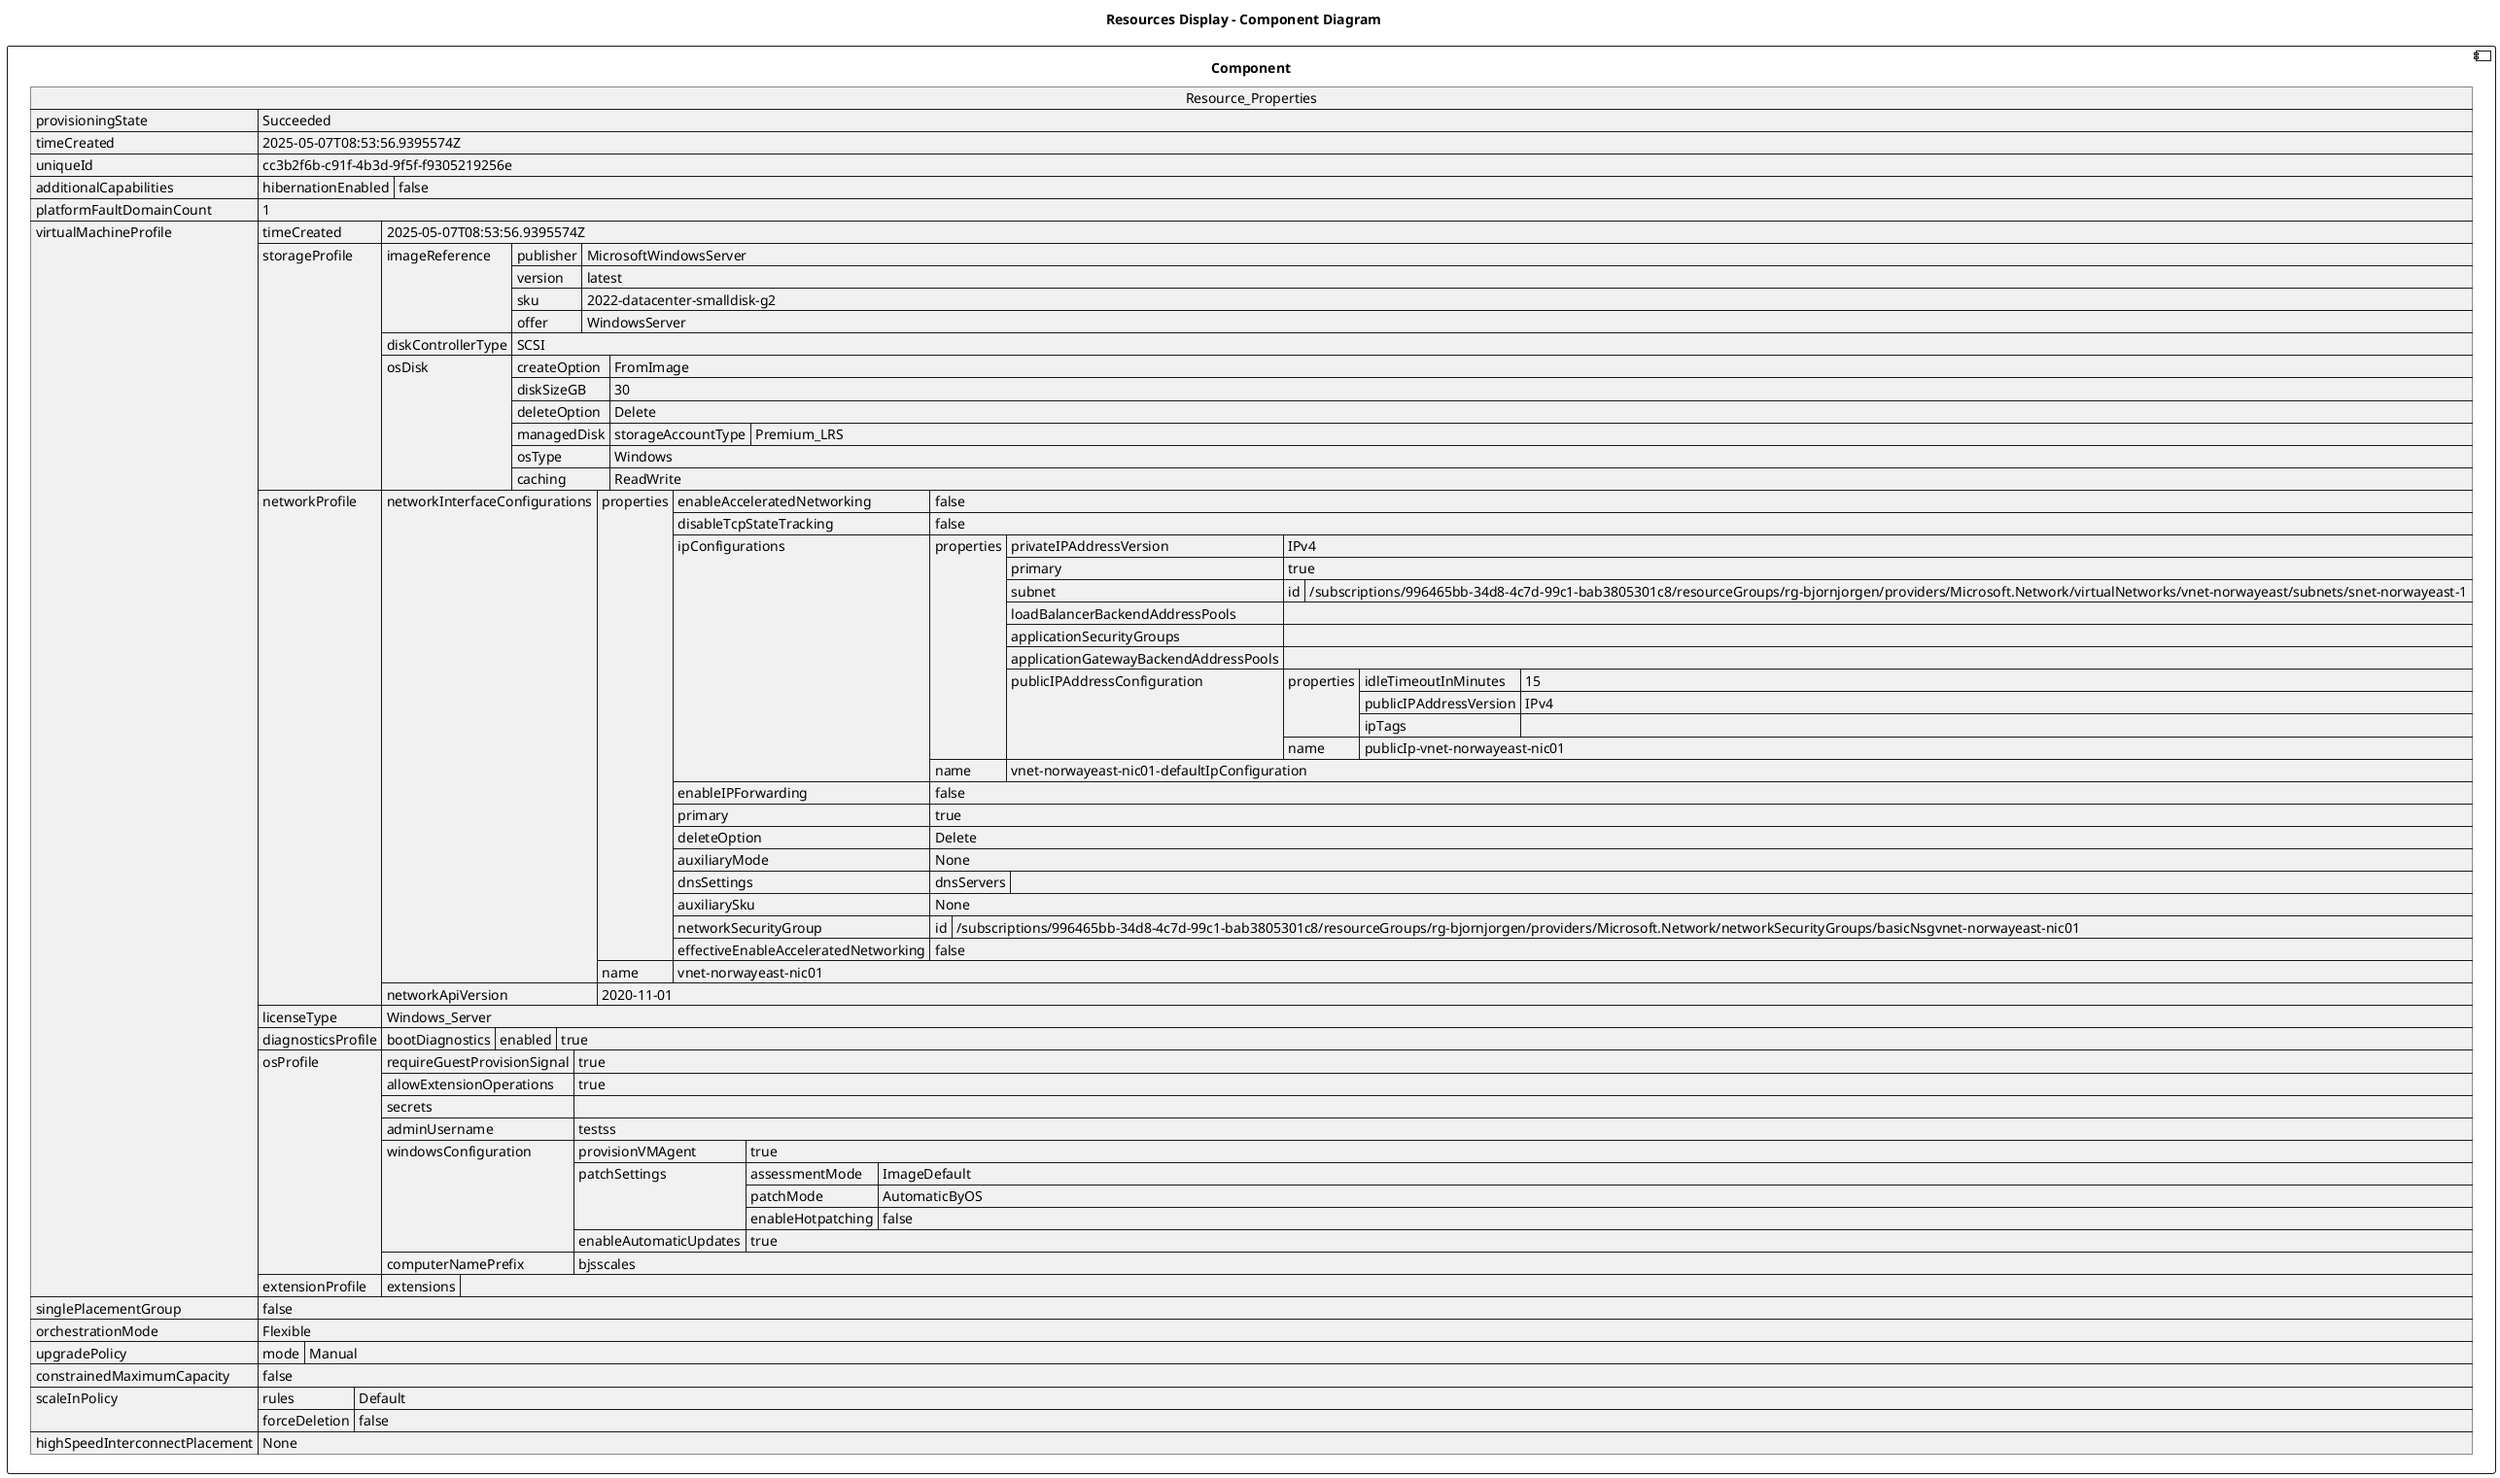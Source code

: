 @startuml

title Resources Display - Component Diagram

component Component {

json  Resource_Properties {
  "provisioningState": "Succeeded",
  "timeCreated": "2025-05-07T08:53:56.9395574Z",
  "uniqueId": "cc3b2f6b-c91f-4b3d-9f5f-f9305219256e",
  "additionalCapabilities": {
    "hibernationEnabled": false
  },
  "platformFaultDomainCount": 1,
  "virtualMachineProfile": {
    "timeCreated": "2025-05-07T08:53:56.9395574Z",
    "storageProfile": {
      "imageReference": {
        "publisher": "MicrosoftWindowsServer",
        "version": "latest",
        "sku": "2022-datacenter-smalldisk-g2",
        "offer": "WindowsServer"
      },
      "diskControllerType": "SCSI",
      "osDisk": {
        "createOption": "FromImage",
        "diskSizeGB": 30,
        "deleteOption": "Delete",
        "managedDisk": {
          "storageAccountType": "Premium_LRS"
        },
        "osType": "Windows",
        "caching": "ReadWrite"
      }
    },
    "networkProfile": {
      "networkInterfaceConfigurations": [
        {
          "properties": {
            "enableAcceleratedNetworking": false,
            "disableTcpStateTracking": false,
            "ipConfigurations": [
              {
                "properties": {
                  "privateIPAddressVersion": "IPv4",
                  "primary": true,
                  "subnet": {
                    "id": "/subscriptions/996465bb-34d8-4c7d-99c1-bab3805301c8/resourceGroups/rg-bjornjorgen/providers/Microsoft.Network/virtualNetworks/vnet-norwayeast/subnets/snet-norwayeast-1"
                  },
                  "loadBalancerBackendAddressPools": [],
                  "applicationSecurityGroups": [],
                  "applicationGatewayBackendAddressPools": [],
                  "publicIPAddressConfiguration": {
                    "properties": {
                      "idleTimeoutInMinutes": 15,
                      "publicIPAddressVersion": "IPv4",
                      "ipTags": []
                    },
                    "name": "publicIp-vnet-norwayeast-nic01"
                  }
                },
                "name": "vnet-norwayeast-nic01-defaultIpConfiguration"
              }
            ],
            "enableIPForwarding": false,
            "primary": true,
            "deleteOption": "Delete",
            "auxiliaryMode": "None",
            "dnsSettings": {
              "dnsServers": []
            },
            "auxiliarySku": "None",
            "networkSecurityGroup": {
              "id": "/subscriptions/996465bb-34d8-4c7d-99c1-bab3805301c8/resourceGroups/rg-bjornjorgen/providers/Microsoft.Network/networkSecurityGroups/basicNsgvnet-norwayeast-nic01"
            },
            "effectiveEnableAcceleratedNetworking": false
          },
          "name": "vnet-norwayeast-nic01"
        }
      ],
      "networkApiVersion": "2020-11-01"
    },
    "licenseType": "Windows_Server",
    "diagnosticsProfile": {
      "bootDiagnostics": {
        "enabled": true
      }
    },
    "osProfile": {
      "requireGuestProvisionSignal": true,
      "allowExtensionOperations": true,
      "secrets": [],
      "adminUsername": "testss",
      "windowsConfiguration": {
        "provisionVMAgent": true,
        "patchSettings": {
          "assessmentMode": "ImageDefault",
          "patchMode": "AutomaticByOS",
          "enableHotpatching": false
        },
        "enableAutomaticUpdates": true
      },
      "computerNamePrefix": "bjsscales"
    },
    "extensionProfile": {
      "extensions": []
    }
  },
  "singlePlacementGroup": false,
  "orchestrationMode": "Flexible",
  "upgradePolicy": {
    "mode": "Manual"
  },
  "constrainedMaximumCapacity": false,
  "scaleInPolicy": {
    "rules": [
      "Default"
    ],
    "forceDeletion": false
  },
  "highSpeedInterconnectPlacement": "None"
}
}
@enduml
